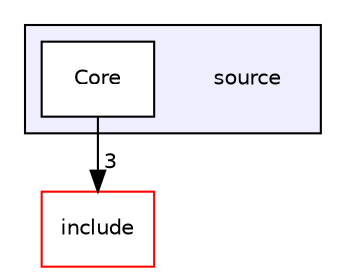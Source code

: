 digraph "source" {
  compound=true
  node [ fontsize="10", fontname="Helvetica"];
  edge [ labelfontsize="10", labelfontname="Helvetica"];
  subgraph clusterdir_b2f33c71d4aa5e7af42a1ca61ff5af1b {
    graph [ bgcolor="#eeeeff", pencolor="black", label="" URL="dir_b2f33c71d4aa5e7af42a1ca61ff5af1b.html"];
    dir_b2f33c71d4aa5e7af42a1ca61ff5af1b [shape=plaintext label="source"];
    dir_1f10682fec53f0772108851bfcef2e4d [shape=box label="Core" color="black" fillcolor="white" style="filled" URL="dir_1f10682fec53f0772108851bfcef2e4d.html"];
  }
  dir_d44c64559bbebec7f509842c48db8b23 [shape=box label="include" fillcolor="white" style="filled" color="red" URL="dir_d44c64559bbebec7f509842c48db8b23.html"];
  dir_1f10682fec53f0772108851bfcef2e4d->dir_d44c64559bbebec7f509842c48db8b23 [headlabel="3", labeldistance=1.5 headhref="dir_000004_000000.html"];
}
